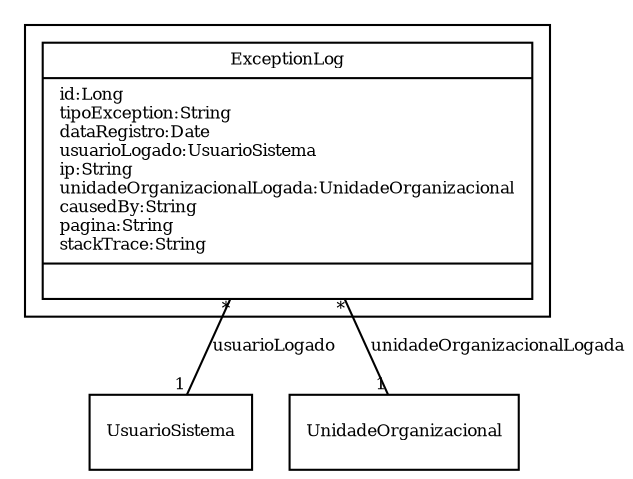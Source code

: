 digraph G{
fontname = "Times-Roman"
fontsize = 8

node [
        fontname = "Times-Roman"
        fontsize = 8
        shape = "record"
]

edge [
        fontname = "Times-Roman"
        fontsize = 8
]

subgraph clusterCONSULTA_EXCEPTIONS
{
ExceptionLog [label = "{ExceptionLog|id:Long\ltipoException:String\ldataRegistro:Date\lusuarioLogado:UsuarioSistema\lip:String\lunidadeOrganizacionalLogada:UnidadeOrganizacional\lcausedBy:String\lpagina:String\lstackTrace:String\l|\l}"]
}
edge [arrowhead = "none" headlabel = "1" taillabel = "*"] ExceptionLog -> UsuarioSistema [label = "usuarioLogado"]
edge [arrowhead = "none" headlabel = "1" taillabel = "*"] ExceptionLog -> UnidadeOrganizacional [label = "unidadeOrganizacionalLogada"]
}
